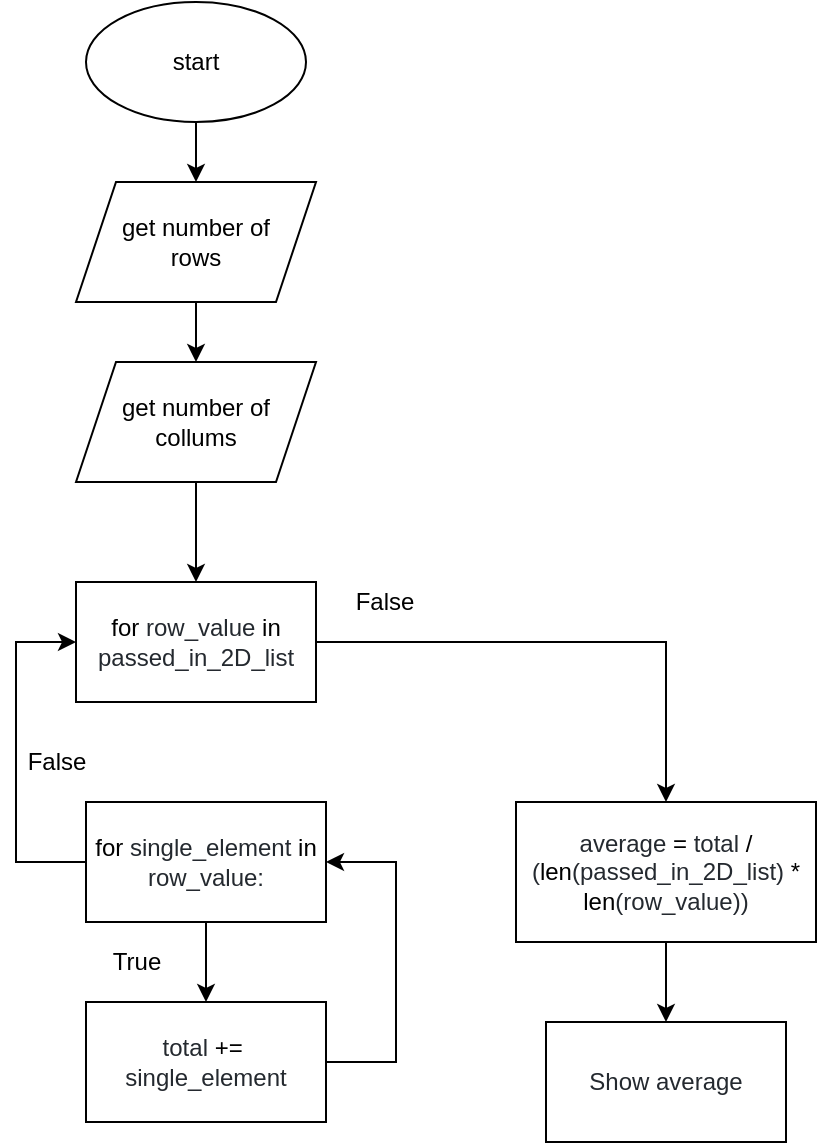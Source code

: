 <mxfile>
    <diagram id="R-31XSG-8bFbzHaBIaql" name="Page-1">
        <mxGraphModel dx="594" dy="1730" grid="1" gridSize="10" guides="1" tooltips="1" connect="1" arrows="1" fold="1" page="1" pageScale="1" pageWidth="827" pageHeight="1169" math="0" shadow="0">
            <root>
                <mxCell id="0"/>
                <mxCell id="1" parent="0"/>
                <mxCell id="34" style="edgeStyle=none;html=1;" parent="1" source="2" target="33" edge="1">
                    <mxGeometry relative="1" as="geometry"/>
                </mxCell>
                <mxCell id="2" value="start" style="ellipse;whiteSpace=wrap;html=1;" parent="1" vertex="1">
                    <mxGeometry x="245" y="-220" width="110" height="60" as="geometry"/>
                </mxCell>
                <mxCell id="57" style="edgeStyle=none;html=1;" parent="1" source="33" target="55" edge="1">
                    <mxGeometry relative="1" as="geometry"/>
                </mxCell>
                <mxCell id="33" value="get number of &lt;br&gt;rows" style="shape=parallelogram;perimeter=parallelogramPerimeter;whiteSpace=wrap;html=1;fixedSize=1;" parent="1" vertex="1">
                    <mxGeometry x="240" y="-130" width="120" height="60" as="geometry"/>
                </mxCell>
                <mxCell id="58" style="edgeStyle=none;html=1;entryX=0.5;entryY=0;entryDx=0;entryDy=0;" parent="1" source="55" target="59" edge="1">
                    <mxGeometry relative="1" as="geometry">
                        <mxPoint x="300" y="120" as="targetPoint"/>
                    </mxGeometry>
                </mxCell>
                <mxCell id="55" value="get number of &lt;br&gt;collums" style="shape=parallelogram;perimeter=parallelogramPerimeter;whiteSpace=wrap;html=1;fixedSize=1;" parent="1" vertex="1">
                    <mxGeometry x="240" y="-40" width="120" height="60" as="geometry"/>
                </mxCell>
                <mxCell id="61" style="edgeStyle=elbowEdgeStyle;html=1;entryX=0.5;entryY=0;entryDx=0;entryDy=0;elbow=vertical;rounded=0;" parent="1" source="59" target="60" edge="1">
                    <mxGeometry relative="1" as="geometry">
                        <Array as="points">
                            <mxPoint x="460" y="100"/>
                        </Array>
                    </mxGeometry>
                </mxCell>
                <mxCell id="59" value="&lt;span class=&quot;pl-k&quot; style=&quot;box-sizing: border-box ; font-family: , , &amp;#34;sf mono&amp;#34; , &amp;#34;menlo&amp;#34; , &amp;#34;consolas&amp;#34; , &amp;#34;liberation mono&amp;#34; , monospace&quot;&gt;for&lt;/span&gt;&lt;span style=&quot;color: rgb(36 , 41 , 47) ; font-family: , , &amp;#34;sf mono&amp;#34; , &amp;#34;menlo&amp;#34; , &amp;#34;consolas&amp;#34; , &amp;#34;liberation mono&amp;#34; , monospace&quot;&gt; &lt;/span&gt;&lt;span class=&quot;pl-s1&quot; style=&quot;box-sizing: border-box ; color: rgb(36 , 41 , 47) ; font-family: , , &amp;#34;sf mono&amp;#34; , &amp;#34;menlo&amp;#34; , &amp;#34;consolas&amp;#34; , &amp;#34;liberation mono&amp;#34; , monospace&quot;&gt;&lt;span class=&quot;pl-token&quot; style=&quot;box-sizing: border-box&quot;&gt;row_value&lt;/span&gt;&lt;/span&gt;&lt;span style=&quot;color: rgb(36 , 41 , 47) ; font-family: , , &amp;#34;sf mono&amp;#34; , &amp;#34;menlo&amp;#34; , &amp;#34;consolas&amp;#34; , &amp;#34;liberation mono&amp;#34; , monospace&quot;&gt; &lt;/span&gt;&lt;span class=&quot;pl-c1&quot; style=&quot;box-sizing: border-box ; font-family: , , &amp;#34;sf mono&amp;#34; , &amp;#34;menlo&amp;#34; , &amp;#34;consolas&amp;#34; , &amp;#34;liberation mono&amp;#34; , monospace&quot;&gt;in&lt;/span&gt;&lt;span style=&quot;color: rgb(36 , 41 , 47) ; font-family: , , &amp;#34;sf mono&amp;#34; , &amp;#34;menlo&amp;#34; , &amp;#34;consolas&amp;#34; , &amp;#34;liberation mono&amp;#34; , monospace&quot;&gt; &lt;/span&gt;&lt;span class=&quot;pl-s1&quot; style=&quot;box-sizing: border-box ; color: rgb(36 , 41 , 47) ; font-family: , , &amp;#34;sf mono&amp;#34; , &amp;#34;menlo&amp;#34; , &amp;#34;consolas&amp;#34; , &amp;#34;liberation mono&amp;#34; , monospace&quot;&gt;&lt;span class=&quot;pl-token&quot; style=&quot;box-sizing: border-box&quot;&gt;passed_in_2D_list&lt;/span&gt;&lt;/span&gt;" style="rounded=0;whiteSpace=wrap;html=1;" parent="1" vertex="1">
                    <mxGeometry x="240" y="70" width="120" height="60" as="geometry"/>
                </mxCell>
                <mxCell id="62" style="edgeStyle=none;html=1;entryX=0.5;entryY=0;entryDx=0;entryDy=0;" parent="1" source="60" target="63" edge="1">
                    <mxGeometry relative="1" as="geometry">
                        <mxPoint x="530" y="290" as="targetPoint"/>
                    </mxGeometry>
                </mxCell>
                <mxCell id="60" value="&lt;span class=&quot;pl-s1&quot; style=&quot;box-sizing: border-box ; color: rgb(36 , 41 , 47)&quot;&gt;&lt;span class=&quot;pl-token&quot; style=&quot;box-sizing: border-box&quot;&gt;average&lt;/span&gt;&lt;/span&gt;&lt;span style=&quot;color: rgb(36 , 41 , 47)&quot;&gt; &lt;/span&gt;&lt;span class=&quot;pl-c1&quot; style=&quot;box-sizing: border-box&quot;&gt;=&lt;/span&gt;&lt;span style=&quot;color: rgb(36 , 41 , 47)&quot;&gt; &lt;/span&gt;&lt;span class=&quot;pl-s1&quot; style=&quot;box-sizing: border-box ; color: rgb(36 , 41 , 47)&quot;&gt;&lt;span class=&quot;pl-token&quot; style=&quot;box-sizing: border-box&quot;&gt;total&lt;/span&gt;&lt;/span&gt;&lt;span style=&quot;color: rgb(36 , 41 , 47)&quot;&gt; &lt;/span&gt;&lt;span class=&quot;pl-c1&quot; style=&quot;box-sizing: border-box&quot;&gt;/&lt;/span&gt;&lt;span style=&quot;color: rgb(36 , 41 , 47)&quot;&gt; (&lt;/span&gt;&lt;span class=&quot;pl-en&quot; style=&quot;box-sizing: border-box&quot;&gt;&lt;span class=&quot;pl-token&quot; style=&quot;box-sizing: border-box&quot;&gt;len&lt;/span&gt;&lt;/span&gt;&lt;span style=&quot;color: rgb(36 , 41 , 47)&quot;&gt;(&lt;/span&gt;&lt;span class=&quot;pl-s1&quot; style=&quot;box-sizing: border-box ; color: rgb(36 , 41 , 47)&quot;&gt;&lt;span class=&quot;pl-token&quot; style=&quot;box-sizing: border-box&quot;&gt;passed_in_2D_list&lt;/span&gt;&lt;/span&gt;&lt;span style=&quot;color: rgb(36 , 41 , 47)&quot;&gt;) &lt;/span&gt;&lt;span class=&quot;pl-c1&quot; style=&quot;box-sizing: border-box&quot;&gt;*&lt;/span&gt;&lt;span style=&quot;color: rgb(36 , 41 , 47)&quot;&gt; &lt;/span&gt;&lt;span class=&quot;pl-en&quot; style=&quot;box-sizing: border-box&quot;&gt;&lt;span class=&quot;pl-token&quot; style=&quot;box-sizing: border-box&quot;&gt;len&lt;/span&gt;&lt;/span&gt;&lt;span style=&quot;color: rgb(36 , 41 , 47)&quot;&gt;(&lt;/span&gt;&lt;span class=&quot;pl-s1&quot; style=&quot;box-sizing: border-box ; color: rgb(36 , 41 , 47)&quot;&gt;&lt;span class=&quot;pl-token&quot; style=&quot;box-sizing: border-box&quot;&gt;row_value&lt;/span&gt;&lt;/span&gt;&lt;span style=&quot;color: rgb(36 , 41 , 47)&quot;&gt;))&lt;/span&gt;" style="rounded=0;whiteSpace=wrap;html=1;" parent="1" vertex="1">
                    <mxGeometry x="460" y="180" width="150" height="70" as="geometry"/>
                </mxCell>
                <mxCell id="63" value="&lt;font color=&quot;#24292f&quot;&gt;Show average&lt;/font&gt;" style="rounded=0;whiteSpace=wrap;html=1;" parent="1" vertex="1">
                    <mxGeometry x="475" y="290" width="120" height="60" as="geometry"/>
                </mxCell>
                <mxCell id="68" style="edgeStyle=elbowEdgeStyle;rounded=0;elbow=vertical;html=1;entryX=0;entryY=0.5;entryDx=0;entryDy=0;" parent="1" source="65" target="59" edge="1">
                    <mxGeometry relative="1" as="geometry">
                        <Array as="points">
                            <mxPoint x="210" y="210"/>
                        </Array>
                    </mxGeometry>
                </mxCell>
                <mxCell id="73" style="edgeStyle=none;html=1;entryX=0.5;entryY=0;entryDx=0;entryDy=0;" edge="1" parent="1" source="65" target="70">
                    <mxGeometry relative="1" as="geometry"/>
                </mxCell>
                <mxCell id="65" value="&lt;span class=&quot;pl-k&quot; style=&quot;box-sizing: border-box ; font-family: , , &amp;#34;sf mono&amp;#34; , &amp;#34;menlo&amp;#34; , &amp;#34;consolas&amp;#34; , &amp;#34;liberation mono&amp;#34; , monospace ; background-color: rgb(255 , 255 , 255)&quot;&gt;for&lt;/span&gt;&lt;span style=&quot;color: rgb(36 , 41 , 47) ; font-family: , , &amp;#34;sf mono&amp;#34; , &amp;#34;menlo&amp;#34; , &amp;#34;consolas&amp;#34; , &amp;#34;liberation mono&amp;#34; , monospace ; background-color: rgb(255 , 255 , 255)&quot;&gt; &lt;/span&gt;&lt;span class=&quot;pl-s1&quot; style=&quot;box-sizing: border-box ; color: rgb(36 , 41 , 47) ; font-family: , , &amp;#34;sf mono&amp;#34; , &amp;#34;menlo&amp;#34; , &amp;#34;consolas&amp;#34; , &amp;#34;liberation mono&amp;#34; , monospace ; background-color: rgb(255 , 255 , 255)&quot;&gt;&lt;span class=&quot;pl-token&quot; style=&quot;box-sizing: border-box&quot;&gt;single_element&lt;/span&gt;&lt;/span&gt;&lt;span style=&quot;color: rgb(36 , 41 , 47) ; font-family: , , &amp;#34;sf mono&amp;#34; , &amp;#34;menlo&amp;#34; , &amp;#34;consolas&amp;#34; , &amp;#34;liberation mono&amp;#34; , monospace ; background-color: rgb(255 , 255 , 255)&quot;&gt; &lt;/span&gt;&lt;span class=&quot;pl-c1&quot; style=&quot;box-sizing: border-box ; font-family: , , &amp;#34;sf mono&amp;#34; , &amp;#34;menlo&amp;#34; , &amp;#34;consolas&amp;#34; , &amp;#34;liberation mono&amp;#34; , monospace ; background-color: rgb(255 , 255 , 255)&quot;&gt;in&lt;/span&gt;&lt;span style=&quot;color: rgb(36 , 41 , 47) ; font-family: , , &amp;#34;sf mono&amp;#34; , &amp;#34;menlo&amp;#34; , &amp;#34;consolas&amp;#34; , &amp;#34;liberation mono&amp;#34; , monospace ; background-color: rgb(255 , 255 , 255)&quot;&gt; &lt;/span&gt;&lt;span class=&quot;pl-s1&quot; style=&quot;box-sizing: border-box ; color: rgb(36 , 41 , 47) ; font-family: , , &amp;#34;sf mono&amp;#34; , &amp;#34;menlo&amp;#34; , &amp;#34;consolas&amp;#34; , &amp;#34;liberation mono&amp;#34; , monospace ; background-color: rgb(255 , 255 , 255)&quot;&gt;&lt;span class=&quot;pl-token&quot; style=&quot;box-sizing: border-box&quot;&gt;row_value&lt;/span&gt;&lt;/span&gt;&lt;span style=&quot;color: rgb(36 , 41 , 47) ; font-family: , , &amp;#34;sf mono&amp;#34; , &amp;#34;menlo&amp;#34; , &amp;#34;consolas&amp;#34; , &amp;#34;liberation mono&amp;#34; , monospace ; background-color: rgb(255 , 255 , 255)&quot;&gt;:&lt;/span&gt;" style="rounded=0;whiteSpace=wrap;html=1;" parent="1" vertex="1">
                    <mxGeometry x="245" y="180" width="120" height="60" as="geometry"/>
                </mxCell>
                <mxCell id="74" style="edgeStyle=elbowEdgeStyle;html=1;entryX=1;entryY=0.5;entryDx=0;entryDy=0;exitX=1;exitY=0.5;exitDx=0;exitDy=0;rounded=0;" edge="1" parent="1" source="70" target="65">
                    <mxGeometry relative="1" as="geometry">
                        <Array as="points">
                            <mxPoint x="400" y="270"/>
                        </Array>
                    </mxGeometry>
                </mxCell>
                <mxCell id="70" value="&lt;span class=&quot;pl-s1&quot; style=&quot;text-align: left ; box-sizing: border-box ; color: rgb(36 , 41 , 47) ; background-color: rgb(255 , 255 , 255)&quot;&gt;&lt;span class=&quot;pl-token&quot; style=&quot;box-sizing: border-box&quot;&gt;total&lt;/span&gt;&lt;/span&gt;&lt;span style=&quot;text-align: left ; color: rgb(36 , 41 , 47) ; background-color: rgb(255 , 255 , 255)&quot;&gt;&amp;nbsp;&lt;/span&gt;&lt;span class=&quot;pl-c1&quot; style=&quot;text-align: left ; box-sizing: border-box ; background-color: rgb(255 , 255 , 255)&quot;&gt;+=&lt;/span&gt;&lt;span style=&quot;text-align: left ; color: rgb(36 , 41 , 47) ; background-color: rgb(255 , 255 , 255)&quot;&gt;&amp;nbsp;&lt;br&gt;&lt;/span&gt;&lt;span class=&quot;pl-s1&quot; style=&quot;text-align: left ; box-sizing: border-box ; color: rgb(36 , 41 , 47) ; background-color: rgb(255 , 255 , 255)&quot;&gt;&lt;span class=&quot;pl-token&quot; style=&quot;box-sizing: border-box&quot;&gt;single_element&lt;/span&gt;&lt;/span&gt;" style="rounded=0;whiteSpace=wrap;html=1;" parent="1" vertex="1">
                    <mxGeometry x="245" y="280" width="120" height="60" as="geometry"/>
                </mxCell>
                <mxCell id="72" value="False" style="text;html=1;align=center;verticalAlign=middle;resizable=0;points=[];autosize=1;strokeColor=none;fillColor=none;" vertex="1" parent="1">
                    <mxGeometry x="205" y="150" width="50" height="20" as="geometry"/>
                </mxCell>
                <mxCell id="75" value="True" style="text;html=1;align=center;verticalAlign=middle;resizable=0;points=[];autosize=1;strokeColor=none;fillColor=none;" vertex="1" parent="1">
                    <mxGeometry x="250" y="250" width="40" height="20" as="geometry"/>
                </mxCell>
                <mxCell id="76" value="False" style="text;html=1;align=center;verticalAlign=middle;resizable=0;points=[];autosize=1;strokeColor=none;fillColor=none;" vertex="1" parent="1">
                    <mxGeometry x="369" y="70" width="50" height="20" as="geometry"/>
                </mxCell>
            </root>
        </mxGraphModel>
    </diagram>
</mxfile>